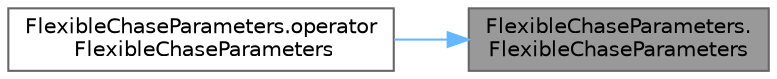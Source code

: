 digraph "FlexibleChaseParameters.FlexibleChaseParameters"
{
 // LATEX_PDF_SIZE
  bgcolor="transparent";
  edge [fontname=Helvetica,fontsize=10,labelfontname=Helvetica,labelfontsize=10];
  node [fontname=Helvetica,fontsize=10,shape=box,height=0.2,width=0.4];
  rankdir="RL";
  Node1 [id="Node000001",label="FlexibleChaseParameters.\lFlexibleChaseParameters",height=0.2,width=0.4,color="gray40", fillcolor="grey60", style="filled", fontcolor="black",tooltip=" "];
  Node1 -> Node2 [id="edge1_Node000001_Node000002",dir="back",color="steelblue1",style="solid",tooltip=" "];
  Node2 [id="Node000002",label="FlexibleChaseParameters.operator\l FlexibleChaseParameters",height=0.2,width=0.4,color="grey40", fillcolor="white", style="filled",URL="$class_flexible_chase_parameters.html#ace23b26feed84a72124c0477e45d2620",tooltip=" "];
}
